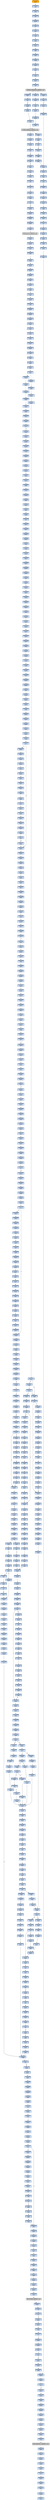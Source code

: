 strict digraph G {
	graph [bgcolor=transparent,
		name=G
	];
	node [color=lightsteelblue,
		fillcolor=lightsteelblue,
		shape=rectangle,
		style=filled
	];
	"0x00420bc7"	[label="0x00420bc7
call"];
	"0x004209b0"	[label="0x004209b0
pushl"];
	"0x00420bc7" -> "0x004209b0"	[color="#000000"];
	"0x00420a3b"	[label="0x00420a3b
jae"];
	"0x00420a44"	[label="0x00420a44
cmpl"];
	"0x00420a3b" -> "0x00420a44"	[color="#000000",
		label=T];
	"0x00420a3d"	[label="0x00420a3d
movl"];
	"0x00420a3b" -> "0x00420a3d"	[color="#000000",
		label=F];
	"0x00420f07"	[label="0x00420f07
movl"];
	"0x00420f0d"	[label="0x00420f0d
movl"];
	"0x00420f07" -> "0x00420f0d"	[color="#000000"];
	"0x00420251"	[label="0x00420251
je"];
	"0x00420264"	[label="0x00420264
movl"];
	"0x00420251" -> "0x00420264"	[color="#000000",
		label=T];
	"0x004209c0"	[label="0x004209c0
movb"];
	"0x004209c2"	[label="0x004209c2
incl"];
	"0x004209c0" -> "0x004209c2"	[color="#000000"];
	"0x00420a58"	[label="0x00420a58
movl"];
	"0x00420a5a"	[label="0x00420a5a
movl"];
	"0x00420a58" -> "0x00420a5a"	[color="#000000"];
	"0x00420163"	[label="0x00420163
addl"];
	"0x00420169"	[label="0x00420169
movl"];
	"0x00420163" -> "0x00420169"	[color="#000000"];
	"0x00420866"	[label="0x00420866
movb"];
	"0x00420869"	[label="0x00420869
movl"];
	"0x00420866" -> "0x00420869"	[color="#000000"];
	"0x004209a3"	[label="0x004209a3
popl"];
	"0x004209a4"	[label="0x004209a4
movb"];
	"0x004209a3" -> "0x004209a4"	[color="#000000"];
	"0x00420b74"	[label="0x00420b74
movl"];
	"0x00420b76"	[label="0x00420b76
call"];
	"0x00420b74" -> "0x00420b76"	[color="#000000"];
	"0x00420a09"	[label="0x00420a09
movl"];
	"0x00420a0f"	[label="0x00420a0f
movl"];
	"0x00420a09" -> "0x00420a0f"	[color="#000000"];
	"0x00420f81"	[label="0x00420f81
popl"];
	"0x00420f82"	[label="0x00420f82
popl"];
	"0x00420f81" -> "0x00420f82"	[color="#000000"];
	"0x00420f74"	[label="0x00420f74
jb"];
	"0x00420f7a"	[label="0x00420f7a
movl"];
	"0x00420f74" -> "0x00420f7a"	[color="#000000",
		label=F];
	"0x00420e4c"	[label="0x00420e4c
movl"];
	"0x00420e50"	[label="0x00420e50
andl"];
	"0x00420e4c" -> "0x00420e50"	[color="#000000"];
	"0x0042026f"	[label="0x0042026f
addl"];
	"0x00420271"	[label="0x00420271
movl"];
	"0x0042026f" -> "0x00420271"	[color="#000000"];
	"0x00420a20"	[label="0x00420a20
jae"];
	"0x00420a22"	[label="0x00420a22
cmpl"];
	"0x00420a20" -> "0x00420a22"	[color="#000000",
		label=F];
	"0x00420a2c"	[label="0x00420a2c
cmpl"];
	"0x00420a20" -> "0x00420a2c"	[color="#000000",
		label=T];
	"0x00420929"	[label="0x00420929
incl"];
	"0x0042092a"	[label="0x0042092a
decl"];
	"0x00420929" -> "0x0042092a"	[color="#000000"];
	"0x0042011d"	[label="0x0042011d
xorl"];
	"0x0042011f"	[label="0x0042011f
orl"];
	"0x0042011d" -> "0x0042011f"	[color="#000000"];
	"0x00420cf8"	[label="0x00420cf8
popl"];
	"0x00420cf9"	[label="0x00420cf9
subl"];
	"0x00420cf8" -> "0x00420cf9"	[color="#000000"];
	"0x0042040f"	[label="0x0042040f
movl"];
	"0x00420415"	[label="0x00420415
popa"];
	"0x0042040f" -> "0x00420415"	[color="#000000"];
	"0x004209e9"	[label="0x004209e9
cmpl"];
	"0x004209ec"	[label="0x004209ec
jae"];
	"0x004209e9" -> "0x004209ec"	[color="#000000"];
	"0x00420872"	[label="0x00420872
incl"];
	"0x00420873"	[label="0x00420873
cmpl"];
	"0x00420872" -> "0x00420873"	[color="#000000"];
	"0x00420a5d"	[label="0x00420a5d
addl"];
	"0x00420a5f"	[label="0x00420a5f
movl"];
	"0x00420a5d" -> "0x00420a5f"	[color="#000000"];
	"0x00420af8"	[label="0x00420af8
popl"];
	"0x00420af9"	[label="0x00420af9
addl"];
	"0x00420af8" -> "0x00420af9"	[color="#000000"];
	"0x004202a2"	[label="0x004202a2
movl"];
	"0x004202a8"	[label="0x004202a8
movl"];
	"0x004202a2" -> "0x004202a8"	[color="#000000"];
	"0x00420cc9"	[label="0x00420cc9
jb"];
	"0x00420ccb"	[label="0x00420ccb
jmp"];
	"0x00420cc9" -> "0x00420ccb"	[color="#000000",
		label=F];
	"0x0042080f"	[label="0x0042080f
movl"];
	"0x00420813"	[label="0x00420813
movl"];
	"0x0042080f" -> "0x00420813"	[color="#000000"];
	"0x004209d0"	[label="0x004209d0
shll"];
	"0x004209d3"	[label="0x004209d3
andl"];
	"0x004209d0" -> "0x004209d3"	[color="#000000"];
	"0x0042039e"	[label="0x0042039e
call"];
	VIRTUALPROTECT_KERNEL32_DLL	[color=lightgrey,
		fillcolor=lightgrey,
		label="VIRTUALPROTECT_KERNEL32_DLL
VIRTUALPROTECT-KERNEL32-DLL"];
	"0x0042039e" -> VIRTUALPROTECT_KERNEL32_DLL	[color="#000000"];
	"0x00420a93"	[label="0x00420a93
movl"];
	"0x00420a95"	[label="0x00420a95
pushl"];
	"0x00420a93" -> "0x00420a95"	[color="#000000"];
	"0x00420817"	[label="0x00420817
movl"];
	"0x0042081d"	[label="0x0042081d
movl"];
	"0x00420817" -> "0x0042081d"	[color="#000000"];
	"0x00420f49"	[label="0x00420f49
subl"];
	"0x00420f4b"	[label="0x00420f4b
incl"];
	"0x00420f49" -> "0x00420f4b"	[color="#000000"];
	"0x004208c4"	[label="0x004208c4
movl"];
	"0x004208c7"	[label="0x004208c7
addl"];
	"0x004208c4" -> "0x004208c7"	[color="#000000"];
	"0x00420ceb"	[label="0x00420ceb
addl"];
	"0x00420cf1"	[label="0x00420cf1
ret"];
	"0x00420ceb" -> "0x00420cf1"	[color="#000000"];
	"0x0042086d"	[label="0x0042086d
leal"];
	"0x00420871"	[label="0x00420871
incl"];
	"0x0042086d" -> "0x00420871"	[color="#000000"];
	"0x004208c1"	[label="0x004208c1
movl"];
	"0x004208c1" -> "0x004208c4"	[color="#000000"];
	"0x00420a6e"	[label="0x00420a6e
popl"];
	"0x00420a6f"	[label="0x00420a6f
shrl"];
	"0x00420a6e" -> "0x00420a6f"	[color="#000000"];
	"0x0042083f"	[label="0x0042083f
pushl"];
	"0x00420840"	[label="0x00420840
movl"];
	"0x0042083f" -> "0x00420840"	[color="#000000"];
	"0x00420f51"	[label="0x00420f51
movl"];
	"0x00420f53"	[label="0x00420f53
cmpl"];
	"0x00420f51" -> "0x00420f53"	[color="#000000"];
	"0x00420abd"	[label="0x00420abd
pushl"];
	"0x00420ac2"	[label="0x00420ac2
call"];
	"0x00420abd" -> "0x00420ac2"	[color="#000000"];
	"0x0042037b"	[label="0x0042037b
addl"];
	"0x0042037e"	[label="0x0042037e
movl"];
	"0x0042037b" -> "0x0042037e"	[color="#000000"];
	"0x00420ba8"	[label="0x00420ba8
leal"];
	"0x00420bac"	[label="0x00420bac
pushl"];
	"0x00420ba8" -> "0x00420bac"	[color="#000000"];
	"0x00420a7f"	[label="0x00420a7f
movl"];
	"0x00420a82"	[label="0x00420a82
popl"];
	"0x00420a7f" -> "0x00420a82"	[color="#000000"];
	"0x004202f0"	[label="0x004202f0
popl"];
	"0x004202f1"	[label="0x004202f1
jne"];
	"0x004202f0" -> "0x004202f1"	[color="#000000"];
	"0x00420243"	[label="0x00420243
movl"];
	"0x00420249"	[label="0x00420249
movl"];
	"0x00420243" -> "0x00420249"	[color="#000000"];
	"0x0042004e"	[label="0x0042004e
pushl"];
	"0x0042004f"	[label="0x0042004f
call"];
	"0x0042004e" -> "0x0042004f"	[color="#000000"];
	"0x00420b3d"	[label="0x00420b3d
movl"];
	"0x00420b43"	[label="0x00420b43
movl"];
	"0x00420b3d" -> "0x00420b43"	[color="#000000"];
	"0x00420e97"	[label="0x00420e97
leal"];
	"0x00420e9a"	[label="0x00420e9a
jmp"];
	"0x00420e97" -> "0x00420e9a"	[color="#000000"];
	"0x004209db"	[label="0x004209db
movl"];
	"0x004209de"	[label="0x004209de
addl"];
	"0x004209db" -> "0x004209de"	[color="#000000"];
	"0x00420112"	[label="0x00420112
movl"];
	"0x00420114"	[label="0x00420114
subl"];
	"0x00420112" -> "0x00420114"	[color="#000000"];
	"0x0042036e"	[label="0x0042036e
jmp"];
	"0x0042036e" -> "0x004202a2"	[color="#000000"];
	"0x00420949"	[label="0x00420949
je"];
	"0x0042095a"	[label="0x0042095a
movl"];
	"0x00420949" -> "0x0042095a"	[color="#000000",
		label=T];
	"0x004207ae"	[label="0x004207ae
cmpl"];
	"0x004207b1"	[label="0x004207b1
jb"];
	"0x004207ae" -> "0x004207b1"	[color="#000000"];
	"0x00420b98"	[label="0x00420b98
movb"];
	"0x00420b9c"	[label="0x00420b9c
incl"];
	"0x00420b98" -> "0x00420b9c"	[color="#000000"];
	"0x00420823"	[label="0x00420823
leal"];
	"0x00420826"	[label="0x00420826
movl"];
	"0x00420823" -> "0x00420826"	[color="#000000"];
	"0x0042087e"	[label="0x0042087e
movl"];
	"0x00420882"	[label="0x00420882
movl"];
	"0x0042087e" -> "0x00420882"	[color="#000000"];
	"0x00420b49"	[label="0x00420b49
movl"];
	"0x00420b4f"	[label="0x00420b4f
movl"];
	"0x00420b49" -> "0x00420b4f"	[color="#000000"];
	"0x00420eab"	[label="0x00420eab
movb"];
	"0x00420ead"	[label="0x00420ead
incl"];
	"0x00420eab" -> "0x00420ead"	[color="#000000"];
	"0x0042099c"	[label="0x0042099c
incl"];
	"0x0042099d"	[label="0x0042099d
cmpl"];
	"0x0042099c" -> "0x0042099d"	[color="#000000"];
	"0x00420af7"	[label="0x00420af7
popl"];
	"0x00420af7" -> "0x00420af8"	[color="#000000"];
	"0x00420862"	[label="0x00420862
jbe"];
	"0x00420864"	[label="0x00420864
xorl"];
	"0x00420862" -> "0x00420864"	[color="#000000",
		label=F];
	"0x004208b3"	[label="0x004208b3
movl"];
	"0x004208b7"	[label="0x004208b7
ja"];
	"0x004208b3" -> "0x004208b7"	[color="#000000"];
	"0x004207ad"	[label="0x004207ad
pushl"];
	"0x004207ad" -> "0x004207ae"	[color="#000000"];
	"0x004200fb"	[label="0x004200fb
pushl"];
	"0x004200fc"	[label="0x004200fc
call"];
	"0x004200fb" -> "0x004200fc"	[color="#000000"];
	"0x00420ce6"	[label="0x00420ce6
popl"];
	"0x00420ce7"	[label="0x00420ce7
popl"];
	"0x00420ce6" -> "0x00420ce7"	[color="#000000"];
	"0x00420a2a"	[label="0x00420a2a
jmp"];
	"0x00420a2a" -> "0x00420a58"	[color="#000000"];
	"0x00420b32"	[label="0x00420b32
movl"];
	"0x00420b37"	[label="0x00420b37
movl"];
	"0x00420b32" -> "0x00420b37"	[color="#000000"];
	"0x00420bb4"	[label="0x00420bb4
testb"];
	"0x00420bb6"	[label="0x00420bb6
jne"];
	"0x00420bb4" -> "0x00420bb6"	[color="#000000"];
	"0x00420988"	[label="0x00420988
movb"];
	"0x0042098b"	[label="0x0042098b
movl"];
	"0x00420988" -> "0x0042098b"	[color="#000000"];
	"0x00420f7e"	[label="0x00420f7e
movl"];
	"0x00420f80"	[label="0x00420f80
popl"];
	"0x00420f7e" -> "0x00420f80"	[color="#000000"];
	"0x00420e58"	[label="0x00420e58
orl"];
	"0x00420e5a"	[label="0x00420e5a
movl"];
	"0x00420e58" -> "0x00420e5a"	[color="#000000"];
	"0x00420ea2"	[label="0x00420ea2
movl"];
	"0x00420ea5"	[label="0x00420ea5
movl"];
	"0x00420ea2" -> "0x00420ea5"	[color="#000000"];
	"0x004209fd"	[label="0x004209fd
movl"];
	"0x00420a00"	[label="0x00420a00
andl"];
	"0x004209fd" -> "0x00420a00"	[color="#000000"];
	"0x004200a1"	[label="0x004200a1
leal"];
	"0x004200a7"	[label="0x004200a7
cmpl"];
	"0x004200a1" -> "0x004200a7"	[color="#000000"];
	"0x00420cff"	[label="0x00420cff
ret"];
	"0x00420cf9" -> "0x00420cff"	[color="#000000"];
	"0x00420095"	[label="0x00420095
je"];
	"0x00420095" -> "0x004200a1"	[color="#000000",
		label=T];
	"0x00420b6d"	[label="0x00420b6d
pushl"];
	"0x00420b6e"	[label="0x00420b6e
leal"];
	"0x00420b6d" -> "0x00420b6e"	[color="#000000"];
	"0x004209b6"	[label="0x004209b6
movl"];
	"0x004209b8"	[label="0x004209b8
cmpl"];
	"0x004209b6" -> "0x004209b8"	[color="#000000"];
	"0x0042002f"	[label="0x0042002f
jne"];
	"0x00420035"	[label="0x00420035
leal"];
	"0x0042002f" -> "0x00420035"	[color="#000000",
		label=F];
	"0x00420269"	[label="0x00420269
movl"];
	"0x00420264" -> "0x00420269"	[color="#000000"];
	"0x00420aa2"	[label="0x00420aa2
popl"];
	"0x00420aa3"	[label="0x00420aa3
movl"];
	"0x00420aa2" -> "0x00420aa3"	[color="#000000"];
	"0x00420f55"	[label="0x00420f55
jb"];
	"0x00420f53" -> "0x00420f55"	[color="#000000"];
	"0x00420834"	[label="0x00420834
subl"];
	"0x0042083a"	[label="0x0042083a
pushl"];
	"0x00420834" -> "0x0042083a"	[color="#000000"];
	"0x00420e31"	[label="0x00420e31
cmpl"];
	"0x00420e34"	[label="0x00420e34
jb"];
	"0x00420e31" -> "0x00420e34"	[color="#000000"];
	"0x00420b02"	[label="0x00420b02
movl"];
	"0x00420b06"	[label="0x00420b06
movl"];
	"0x00420b02" -> "0x00420b06"	[color="#000000"];
	"0x00420a87"	[label="0x00420a87
movl"];
	"0x00420a89"	[label="0x00420a89
xorl"];
	"0x00420a87" -> "0x00420a89"	[color="#000000"];
	"0x00420983"	[label="0x00420983
movl"];
	"0x00420986"	[label="0x00420986
xorl"];
	"0x00420983" -> "0x00420986"	[color="#000000"];
	"0x00420e39"	[label="0x00420e39
movl"];
	"0x00420e3c"	[label="0x00420e3c
shll"];
	"0x00420e39" -> "0x00420e3c"	[color="#000000"];
	"0x0042003b"	[label="0x0042003b
pushl"];
	"0x00420035" -> "0x0042003b"	[color="#000000"];
	"0x00420972"	[label="0x00420972
je"];
	"0x00420974"	[label="0x00420974
movl"];
	"0x00420972" -> "0x00420974"	[color="#000000",
		label=F];
	"0x00420996"	[label="0x00420996
movl"];
	"0x00420972" -> "0x00420996"	[color="#000000",
		label=T];
	"0x004207ee"	[label="0x004207ee
movl"];
	"0x004207f2"	[label="0x004207f2
subl"];
	"0x004207ee" -> "0x004207f2"	[color="#000000"];
	"0x00420eec"	[label="0x00420eec
subl"];
	"0x00420eee"	[label="0x00420eee
andl"];
	"0x00420eec" -> "0x00420eee"	[color="#000000"];
	"0x004207b9"	[label="0x004207b9
movl"];
	"0x004207bb"	[label="0x004207bb
movb"];
	"0x004207b9" -> "0x004207bb"	[color="#000000"];
	"0x004200be"	[label="0x004200be
call"];
	VIRTUALALLOC_KERNEL32_DLL	[color=lightgrey,
		fillcolor=lightgrey,
		label="VIRTUALALLOC_KERNEL32_DLL
VIRTUALALLOC-KERNEL32-DLL"];
	"0x004200be" -> VIRTUALALLOC_KERNEL32_DLL	[color="#000000"];
	"0x00420e8a"	[label="0x00420e8a
leal"];
	"0x00420e90"	[label="0x00420e90
call"];
	"0x00420e8a" -> "0x00420e90"	[color="#000000"];
	"0x004200eb"	[label="0x004200eb
addl"];
	"0x004200f1"	[label="0x004200f1
pushl"];
	"0x004200eb" -> "0x004200f1"	[color="#000000"];
	"0x0040ea73"	[label="0x0040ea73
pushl"];
	"0x0040ea74"	[label="0x0040ea74
call"];
	"0x0040ea73" -> "0x0040ea74"	[color="#000000"];
	"0x0042099f"	[label="0x0042099f
jb"];
	"0x004209a1"	[label="0x004209a1
popl"];
	"0x0042099f" -> "0x004209a1"	[color="#000000",
		label=F];
	"0x00420922"	[label="0x00420922
movl"];
	"0x00420926"	[label="0x00420926
addl"];
	"0x00420922" -> "0x00420926"	[color="#000000"];
	"0x00420851"	[label="0x00420851
xorl"];
	"0x00420853"	[label="0x00420853
repz"];
	"0x00420851" -> "0x00420853"	[color="#000000"];
	"0x00420b55"	[label="0x00420b55
repz"];
	"0x00420b57"	[label="0x00420b57
movl"];
	"0x00420b55" -> "0x00420b57"	[color="#000000"];
	"0x004207d9"	[label="0x004207d9
addl"];
	"0x004207db"	[label="0x004207db
movl"];
	"0x004207d9" -> "0x004207db"	[color="#000000"];
	"0x00420ce8"	[label="0x00420ce8
movb"];
	"0x00420ce7" -> "0x00420ce8"	[color="#000000"];
	"0x0042072f"	[label="0x0042072f
ret"];
	"0x00420101"	[label="0x00420101
movb"];
	"0x0042072f" -> "0x00420101"	[color="#000000"];
	"0x00420ef3"	[label="0x00420ef3
shrl"];
	"0x00420ef5"	[label="0x00420ef5
addl"];
	"0x00420ef3" -> "0x00420ef5"	[color="#000000"];
	"0x0042083d"	[label="0x0042083d
movl"];
	"0x0042083d" -> "0x0042083f"	[color="#000000"];
	"0x00420f61"	[label="0x00420f61
movl"];
	"0x00420f63"	[label="0x00420f63
jmp"];
	"0x00420f61" -> "0x00420f63"	[color="#000000"];
	"0x00420d36"	[label="0x00420d36
movb"];
	"0x00420d38"	[label="0x00420d38
movl"];
	"0x00420d36" -> "0x00420d38"	[color="#000000"];
	"0x00420b71"	[label="0x00420b71
pushl"];
	"0x00420b72"	[label="0x00420b72
pushl"];
	"0x00420b71" -> "0x00420b72"	[color="#000000"];
	"0x00420154"	[label="0x00420154
popl"];
	"0x00420155"	[label="0x00420155
jmp"];
	"0x00420154" -> "0x00420155"	[color="#000000"];
	"0x00420108"	[label="0x00420108
incb"];
	"0x0042010e"	[label="0x0042010e
pushl"];
	"0x00420108" -> "0x0042010e"	[color="#000000"];
	"0x0042039d"	[label="0x0042039d
pushl"];
	"0x0042039d" -> "0x0042039e"	[color="#000000"];
	"0x0042003c"	[label="0x0042003c
call"];
	"0x0042003b" -> "0x0042003c"	[color="#000000"];
	"0x00420ebc"	[label="0x00420ebc
andl"];
	"0x00420ec1"	[label="0x00420ec1
addl"];
	"0x00420ebc" -> "0x00420ec1"	[color="#000000"];
	"0x00420056"	[label="0x00420056
movb"];
	"0x00420058"	[label="0x00420058
scasb"];
	"0x00420056" -> "0x00420058"	[color="#000000"];
	"0x00420174"	[label="0x00420174
movl"];
	"0x00420176"	[label="0x00420176
andl"];
	"0x00420174" -> "0x00420176"	[color="#000000"];
	"0x00420a31"	[label="0x00420a31
movl"];
	"0x00420a36"	[label="0x00420a36
jmp"];
	"0x00420a31" -> "0x00420a36"	[color="#000000"];
	"0x00420ec6"	[label="0x00420ec6
movl"];
	"0x00420ec8"	[label="0x00420ec8
cmpl"];
	"0x00420ec6" -> "0x00420ec8"	[color="#000000"];
	"0x00420ef7"	[label="0x00420ef7
cmpl"];
	"0x00420e9a" -> "0x00420ef7"	[color="#000000"];
	"0x0042005d"	[label="0x0042005d
jne"];
	"0x0042005f"	[label="0x0042005f
leal"];
	"0x0042005d" -> "0x0042005f"	[color="#000000",
		label=F];
	"0x00420993"	[label="0x00420993
incl"];
	"0x00420994"	[label="0x00420994
movl"];
	"0x00420993" -> "0x00420994"	[color="#000000"];
	"0x004207e0"	[label="0x004207e0
movl"];
	"0x004207e3"	[label="0x004207e3
cmpl"];
	"0x004207e0" -> "0x004207e3"	[color="#000000"];
	"0x00420002"	[label="0x00420002
call"];
	"0x0042000a"	[label="0x0042000a
popl"];
	"0x00420002" -> "0x0042000a"	[color="#000000"];
	"0x0042015f"	[label="0x0042015f
movl"];
	"0x00420161"	[label="0x00420161
movl"];
	"0x0042015f" -> "0x00420161"	[color="#000000"];
	"0x004208cf"	[label="0x004208cf
movl"];
	"0x004208d3"	[label="0x004208d3
jl"];
	"0x004208cf" -> "0x004208d3"	[color="#000000"];
	"0x00420729"	[label="0x00420729
addl"];
	"0x00420729" -> "0x0042072f"	[color="#000000"];
	"0x004209bc"	[label="0x004209bc
jb"];
	"0x004209be"	[label="0x004209be
movl"];
	"0x004209bc" -> "0x004209be"	[color="#000000",
		label=F];
	"0x004209ee"	[label="0x004209ee
movl"];
	"0x004209bc" -> "0x004209ee"	[color="#000000",
		label=T];
	"0x00420e20"	[label="0x00420e20
testb"];
	"0x00420e22"	[label="0x00420e22
movl"];
	"0x00420e20" -> "0x00420e22"	[color="#000000"];
	"0x00420365"	[label="0x00420365
movl"];
	"0x004202f1" -> "0x00420365"	[color="#000000",
		label=T];
	"0x0042088c"	[label="0x0042088c
xorl"];
	"0x0042088e"	[label="0x0042088e
movl"];
	"0x0042088c" -> "0x0042088e"	[color="#000000"];
	"0x004207a4"	[label="0x004207a4
pushl"];
	"0x00420b76" -> "0x004207a4"	[color="#000000"];
	"0x00420a05"	[label="0x00420a05
cmpl"];
	"0x00420a00" -> "0x00420a05"	[color="#000000"];
	"0x004208f2"	[label="0x004208f2
addl"];
	"0x004208f4"	[label="0x004208f4
movb"];
	"0x004208f2" -> "0x004208f4"	[color="#000000"];
	"0x004209be" -> "0x004209c0"	[color="#000000"];
	"0x00420e2e"	[label="0x00420e2e
leal"];
	"0x00420e2e" -> "0x00420e31"	[color="#000000"];
	"0x004200b0"	[label="0x004200b0
pushl"];
	"0x004200b2"	[label="0x004200b2
pushl"];
	"0x004200b0" -> "0x004200b2"	[color="#000000"];
	"0x004200aa"	[label="0x004200aa
je"];
	"0x004200aa" -> "0x004200b0"	[color="#000000",
		label=F];
	"0x00420e26"	[label="0x00420e26
cmpl"];
	"0x00420e29"	[label="0x00420e29
jb"];
	"0x00420e26" -> "0x00420e29"	[color="#000000"];
	"0x00420e80"	[label="0x00420e80
subl"];
	"0x00420e82"	[label="0x00420e82
andl"];
	"0x00420e80" -> "0x00420e82"	[color="#000000"];
	"0x004202c8"	[label="0x004202c8
je"];
	"0x00420373"	[label="0x00420373
movl"];
	"0x004202c8" -> "0x00420373"	[color="#000000",
		label=T];
	"0x00420093"	[label="0x00420093
orl"];
	"0x00420093" -> "0x00420095"	[color="#000000"];
	"0x00420397"	[label="0x00420397
pushl"];
	"0x00420398"	[label="0x00420398
pushl"];
	"0x00420397" -> "0x00420398"	[color="#000000"];
	"0x004206d6"	[label="0x004206d6
pushl"];
	"0x004206d7"	[label="0x004206d7
call"];
	"0x004206d6" -> "0x004206d7"	[color="#000000"];
	"0x00420bc3"	[label="0x00420bc3
xorl"];
	"0x00420bc5"	[label="0x00420bc5
movl"];
	"0x00420bc3" -> "0x00420bc5"	[color="#000000"];
	"0x00420396"	[label="0x00420396
pushl"];
	"0x00420396" -> "0x00420397"	[color="#000000"];
	"0x004208cc"	[label="0x004208cc
movl"];
	"0x004208cc" -> "0x004208cf"	[color="#000000"];
	"0x00420a07"	[label="0x00420a07
jae"];
	"0x00420a07" -> "0x00420a09"	[color="#000000",
		label=F];
	"0x00420a1d"	[label="0x00420a1d
cmpl"];
	"0x00420a07" -> "0x00420a1d"	[color="#000000",
		label=T];
	"0x004202b3"	[label="0x004202b3
addl"];
	"0x004202b9"	[label="0x004202b9
movl"];
	"0x004202b3" -> "0x004202b9"	[color="#000000"];
	"0x0042000e"	[label="0x0042000e
call"];
	"0x00420014"	[label="0x00420014
popl"];
	"0x0042000e" -> "0x00420014"	[color="#000000"];
	"0x00420892"	[label="0x00420892
movl"];
	"0x0042089a"	[label="0x0042089a
movl"];
	"0x00420892" -> "0x0042089a"	[color="#000000"];
	"0x00420400"	[label="0x00420400
movl"];
	"0x00420405"	[label="0x00420405
pushl"];
	"0x00420400" -> "0x00420405"	[color="#000000"];
	"0x00420ede"	[label="0x00420ede
subl"];
	"0x00420ee0"	[label="0x00420ee0
addl"];
	"0x00420ede" -> "0x00420ee0"	[color="#000000"];
	"0x004201b0"	[label="0x004201b0
je"];
	"0x004201ba"	[label="0x004201ba
movl"];
	"0x004201b0" -> "0x004201ba"	[color="#000000",
		label=T];
	"0x00420970"	[label="0x00420970
testb"];
	"0x00420970" -> "0x00420972"	[color="#000000"];
	"0x00420015"	[label="0x00420015
movl"];
	"0x0042001a"	[label="0x0042001a
addl"];
	"0x00420015" -> "0x0042001a"	[color="#000000"];
	"0x00420ca5"	[label="0x00420ca5
jne"];
	"0x00420cb2"	[label="0x00420cb2
movb"];
	"0x00420ca5" -> "0x00420cb2"	[color="#000000",
		label=T];
	"0x00420384"	[label="0x00420384
jmp"];
	"0x0042037e" -> "0x00420384"	[color="#000000"];
	"0x00420f57"	[label="0x00420f57
movl"];
	"0x00420f55" -> "0x00420f57"	[color="#000000",
		label=F];
	"0x004202aa"	[label="0x004202aa
testl"];
	"0x004202a8" -> "0x004202aa"	[color="#000000"];
	"0x00420ab5"	[label="0x00420ab5
movl"];
	"0x00420ab9"	[label="0x00420ab9
leal"];
	"0x00420ab5" -> "0x00420ab9"	[color="#000000"];
	"0x00420cea"	[label="0x00420cea
popl"];
	"0x00420cea" -> "0x00420ceb"	[color="#000000"];
	"0x004200fa"	[label="0x004200fa
pushl"];
	"0x004200fa" -> "0x004200fb"	[color="#000000"];
	"0x00420ecb"	[label="0x00420ecb
movl"];
	"0x00420ec8" -> "0x00420ecb"	[color="#000000"];
	"0x00420172"	[label="0x00420172
repz"];
	"0x00420172" -> "0x00420174"	[color="#000000"];
	"0x00420abc"	[label="0x00420abc
pushl"];
	"0x00420abc" -> "0x00420abd"	[color="#000000"];
	"0x00420e41"	[label="0x00420e41
incl"];
	"0x00420e42"	[label="0x00420e42
movb"];
	"0x00420e41" -> "0x00420e42"	[color="#000000"];
	"0x00420e74"	[label="0x00420e74
addl"];
	"0x00420e76"	[label="0x00420e76
shrl"];
	"0x00420e74" -> "0x00420e76"	[color="#000000"];
	"0x00420888"	[label="0x00420888
movl"];
	"0x00420888" -> "0x0042088c"	[color="#000000"];
	"0x00420aab"	[label="0x00420aab
shll"];
	"0x00420aad"	[label="0x00420aad
addl"];
	"0x00420aab" -> "0x00420aad"	[color="#000000"];
	"0x004207b3"	[label="0x004207b3
pushl"];
	"0x004207b4"	[label="0x004207b4
movl"];
	"0x004207b3" -> "0x004207b4"	[color="#000000"];
	"0x004209a2"	[label="0x004209a2
popl"];
	"0x004209a1" -> "0x004209a2"	[color="#000000"];
	"0x00420b59"	[label="0x00420b59
stosb"];
	"0x00420b57" -> "0x00420b59"	[color="#000000"];
	"0x0042080b"	[label="0x0042080b
popl"];
	"0x0042080c"	[label="0x0042080c
ret"];
	"0x0042080b" -> "0x0042080c"	[color="#000000"];
	"0x00420b0c"	[label="0x00420b0c
pushl"];
	"0x00420b0d"	[label="0x00420b0d
movl"];
	"0x00420b0c" -> "0x00420b0d"	[color="#000000"];
	"0x00420cc3"	[label="0x00420cc3
jne"];
	"0x00420cc5"	[label="0x00420cc5
incl"];
	"0x00420cc3" -> "0x00420cc5"	[color="#000000",
		label=F];
	"0x00420ccd"	[label="0x00420ccd
movb"];
	"0x00420cc3" -> "0x00420ccd"	[color="#000000",
		label=T];
	"0x00420b37" -> "0x00420b3d"	[color="#000000"];
	"0x0042016f"	[label="0x0042016f
sarl"];
	"0x00420169" -> "0x0042016f"	[color="#000000"];
	"0x0042085e"	[label="0x0042085e
movl"];
	"0x0042085e" -> "0x00420862"	[color="#000000"];
	"0x00420ee2"	[label="0x00420ee2
shrl"];
	"0x00420ee4"	[label="0x00420ee4
movl"];
	"0x00420ee2" -> "0x00420ee4"	[color="#000000"];
	"0x0042090d"	[label="0x0042090d
repz"];
	"0x0042090f"	[label="0x0042090f
movl"];
	"0x0042090d" -> "0x0042090f"	[color="#000000"];
	"0x00420367"	[label="0x00420367
addl"];
	"0x00420367" -> "0x0042036e"	[color="#000000"];
	"0x00420e55"	[label="0x00420e55
addl"];
	"0x00420e55" -> "0x00420e58"	[color="#000000"];
	"0x00420b4f" -> "0x00420b55"	[color="#000000"];
	"0x0042010f"	[label="0x0042010f
pushl"];
	"0x00420110"	[label="0x00420110
pushl"];
	"0x0042010f" -> "0x00420110"	[color="#000000"];
	"0x00420cb9"	[label="0x00420cb9
xorl"];
	"0x00420cbb"	[label="0x00420cbb
cmpb"];
	"0x00420cb9" -> "0x00420cbb"	[color="#000000"];
	"0x004209c3"	[label="0x004209c3
movb"];
	"0x004209c2" -> "0x004209c3"	[color="#000000"];
	"0x004209c7"	[label="0x004209c7
movl"];
	"0x004209c3" -> "0x004209c7"	[color="#000000"];
	"0x00420e6d"	[label="0x00420e6d
movl"];
	"0x00420e72"	[label="0x00420e72
subl"];
	"0x00420e6d" -> "0x00420e72"	[color="#000000"];
	"0x004202b1"	[label="0x004202b1
addl"];
	"0x004202b1" -> "0x004202b3"	[color="#000000"];
	"0x00420a47"	[label="0x00420a47
jae"];
	"0x00420a49"	[label="0x00420a49
movl"];
	"0x00420a47" -> "0x00420a49"	[color="#000000",
		label=F];
	"0x00420153"	[label="0x00420153
popl"];
	"0x00420153" -> "0x00420154"	[color="#000000"];
	"0x00420062"	[label="0x00420062
jmp"];
	"0x0042005f" -> "0x00420062"	[color="#000000"];
	"0x0042082c"	[label="0x0042082c
addl"];
	"0x00420831"	[label="0x00420831
ret"];
	"0x0042082c" -> "0x00420831"	[color="#000000"];
	"0x0042017b"	[label="0x0042017b
popl"];
	"0x0042017c"	[label="0x0042017c
pushl"];
	"0x0042017b" -> "0x0042017c"	[color="#000000"];
	"0x004206c8"	[label="0x004206c8
movl"];
	"0x004206cc"	[label="0x004206cc
subl"];
	"0x004206c8" -> "0x004206cc"	[color="#000000"];
	"0x00420a75"	[label="0x00420a75
addl"];
	"0x00420a77"	[label="0x00420a77
movl"];
	"0x00420a75" -> "0x00420a77"	[color="#000000"];
	"0x0042000d"	[label="0x0042000d
ret"];
	"0x00420008"	[label="0x00420008
jmp"];
	"0x0042000d" -> "0x00420008"	[color="#000000"];
	"0x00420a8b"	[label="0x00420a8b
xorl"];
	"0x00420a8d"	[label="0x00420a8d
leal"];
	"0x00420a8b" -> "0x00420a8d"	[color="#000000"];
	"0x00420a89" -> "0x00420a8b"	[color="#000000"];
	"0x004207bd"	[label="0x004207bd
incl"];
	"0x004207be"	[label="0x004207be
movb"];
	"0x004207bd" -> "0x004207be"	[color="#000000"];
	"0x00420a44" -> "0x00420a47"	[color="#000000"];
	"0x00420008" -> "0x0042000e"	[color="#000000"];
	"0x00420eae"	[label="0x00420eae
movb"];
	"0x00420ead" -> "0x00420eae"	[color="#000000"];
	"0x00420e49"	[label="0x00420e49
movl"];
	"0x00420e49" -> "0x00420e4c"	[color="#000000"];
	"0x0042088e" -> "0x00420892"	[color="#000000"];
	"0x004200e2"	[label="0x004200e2
movl"];
	"0x004200e8"	[label="0x004200e8
pushl"];
	"0x004200e2" -> "0x004200e8"	[color="#000000"];
	"0x00420e46"	[label="0x00420e46
movl"];
	"0x00420e42" -> "0x00420e46"	[color="#000000"];
	"0x0040ea6c"	[label="0x0040ea6c
je"];
	"0x0040ea6e"	[label="0x0040ea6e
pushl"];
	"0x0040ea6c" -> "0x0040ea6e"	[color="#000000",
		label=F];
	"0x00420a1d" -> "0x00420a20"	[color="#000000"];
	"0x00420cd4"	[label="0x00420cd4
movl"];
	"0x00420cda"	[label="0x00420cda
leal"];
	"0x00420cd4" -> "0x00420cda"	[color="#000000"];
	"0x0042093d"	[label="0x0042093d
jge"];
	"0x00420943"	[label="0x00420943
cmpl"];
	"0x0042093d" -> "0x00420943"	[color="#000000",
		label=F];
	"0x0042090a"	[label="0x0042090a
shrl"];
	"0x0042090a" -> "0x0042090d"	[color="#000000"];
	"0x004209e1"	[label="0x004209e1
movl"];
	"0x004209e4"	[label="0x004209e4
movl"];
	"0x004209e1" -> "0x004209e4"	[color="#000000"];
	"0x00420121"	[label="0x00420121
je"];
	"0x0042011f" -> "0x00420121"	[color="#000000"];
	"0x004209ec" -> "0x004209ee"	[color="#000000",
		label=F];
	"0x0042091e"	[label="0x0042091e
movl"];
	"0x0042091e" -> "0x00420922"	[color="#000000"];
	"0x0042016f" -> "0x00420172"	[color="#000000"];
	"0x00420aaf"	[label="0x00420aaf
incl"];
	"0x00420ab0"	[label="0x00420ab0
cmpl"];
	"0x00420aaf" -> "0x00420ab0"	[color="#000000"];
	"0x0042001c"	[label="0x0042001c
subl"];
	"0x00420022"	[label="0x00420022
cmpl"];
	"0x0042001c" -> "0x00420022"	[color="#000000"];
	"0x004207c7"	[label="0x004207c7
movl"];
	"0x004207cb"	[label="0x004207cb
shll"];
	"0x004207c7" -> "0x004207cb"	[color="#000000"];
	"0x00420ccb" -> "0x00420cd4"	[color="#000000"];
	"0x004209de" -> "0x004209e1"	[color="#000000"];
	"0x00420055"	[label="0x00420055
stosl"];
	"0x00420055" -> "0x00420056"	[color="#000000"];
	"0x00420aa8"	[label="0x00420aa8
addl"];
	"0x00420aa3" -> "0x00420aa8"	[color="#000000"];
	"0x00420911"	[label="0x00420911
movl"];
	"0x0042090f" -> "0x00420911"	[color="#000000"];
	"0x0042099d" -> "0x0042099f"	[color="#000000"];
	"0x00420179"	[label="0x00420179
repz"];
	"0x00420179" -> "0x0042017b"	[color="#000000"];
	"0x00420b6c"	[label="0x00420b6c
pushl"];
	"0x00420b6c" -> "0x00420b6d"	[color="#000000"];
	"0x004207fd"	[label="0x004207fd
andl"];
	"0x00420802"	[label="0x00420802
shrl"];
	"0x004207fd" -> "0x00420802"	[color="#000000"];
	"0x004206ec"	[label="0x004206ec
leal"];
	"0x004206f0"	[label="0x004206f0
call"];
	"0x004206ec" -> "0x004206f0"	[color="#000000"];
	"0x00420ece"	[label="0x00420ece
movl"];
	"0x00420ed1"	[label="0x00420ed1
jae"];
	"0x00420ece" -> "0x00420ed1"	[color="#000000"];
	"0x004209ad"	[label="0x004209ad
ret"];
	"0x004209ad" -> "0x00420bb4"	[color="#000000"];
	"0x00420ca3"	[label="0x00420ca3
testb"];
	"0x004209ad" -> "0x00420ca3"	[color="#000000"];
	"0x00420b69"	[label="0x00420b69
pushl"];
	"0x00420b6a"	[label="0x00420b6a
movl"];
	"0x00420b69" -> "0x00420b6a"	[color="#000000"];
	"0x00420f39"	[label="0x00420f39
movl"];
	"0x00420f3d"	[label="0x00420f3d
incl"];
	"0x00420f39" -> "0x00420f3d"	[color="#000000"];
	"0x004200f7"	[label="0x004200f7
pushl"];
	"0x004200f1" -> "0x004200f7"	[color="#000000"];
	"0x00420f4e"	[label="0x00420f4e
movb"];
	"0x00420f4e" -> "0x00420f51"	[color="#000000"];
	"0x00420a71"	[label="0x00420a71
movl"];
	"0x00420a71" -> "0x00420a75"	[color="#000000"];
	"0x00420e18"	[label="0x00420e18
movb"];
	"0x00420cff" -> "0x00420e18"	[color="#000000"];
	"0x00420a9b"	[label="0x00420a9b
movb"];
	"0x00420cff" -> "0x00420a9b"	[color="#000000"];
	"0x00420875"	[label="0x00420875
movl"];
	"0x00420873" -> "0x00420875"	[color="#000000"];
	"0x00420e65"	[label="0x00420e65
jae"];
	"0x00420e67"	[label="0x00420e67
movl"];
	"0x00420e65" -> "0x00420e67"	[color="#000000",
		label=F];
	"0x004200e9"	[label="0x004200e9
movl"];
	"0x004200e9" -> "0x004200eb"	[color="#000000"];
	"0x00420994" -> "0x00420996"	[color="#000000"];
	"0x004202c0"	[label="0x004202c0
addl"];
	"0x004202c6"	[label="0x004202c6
testl"];
	"0x004202c0" -> "0x004202c6"	[color="#000000"];
	"0x00420f70"	[label="0x00420f70
cmpl"];
	"0x00420f70" -> "0x00420f74"	[color="#000000"];
	"0x00420f86"	[label="0x00420f86
addl"];
	"0x00420f89"	[label="0x00420f89
ret"];
	"0x00420f86" -> "0x00420f89"	[color="#000000"];
	"0x0042083c"	[label="0x0042083c
pushl"];
	"0x0042083c" -> "0x0042083d"	[color="#000000"];
	"0x004209d9"	[label="0x004209d9
orl"];
	"0x004209d9" -> "0x004209db"	[color="#000000"];
	"0x00420931"	[label="0x00420931
movl"];
	"0x00420935"	[label="0x00420935
movl"];
	"0x00420931" -> "0x00420935"	[color="#000000"];
	"0x00420885"	[label="0x00420885
movl"];
	"0x00420885" -> "0x00420888"	[color="#000000"];
	"0x00420efc"	[label="0x00420efc
movl"];
	"0x00420f03"	[label="0x00420f03
testl"];
	"0x00420efc" -> "0x00420f03"	[color="#000000"];
	"0x004201c0"	[label="0x004201c0
movl"];
	"0x004201c6"	[label="0x004201c6
subl"];
	"0x004201c0" -> "0x004201c6"	[color="#000000"];
	"0x004208f6"	[label="0x004208f6
movl"];
	"0x004208f4" -> "0x004208f6"	[color="#000000"];
	"0x00420183"	[label="0x00420183
pushl"];
	"0x00420189"	[label="0x00420189
call"];
	"0x00420183" -> "0x00420189"	[color="#000000"];
	"0x00420f4c"	[label="0x00420f4c
movb"];
	"0x00420f4c" -> "0x00420f4e"	[color="#000000"];
	"0x00420289"	[label="0x00420289
jne"];
	"0x00420292"	[label="0x00420292
movl"];
	"0x00420289" -> "0x00420292"	[color="#000000",
		label=T];
	"0x00420176" -> "0x00420179"	[color="#000000"];
	"0x004202bb"	[label="0x004202bb
movl"];
	"0x004202b9" -> "0x004202bb"	[color="#000000"];
	"0x00420365" -> "0x00420367"	[color="#000000"];
	"0x00420aff"	[label="0x00420aff
ret"];
	"0x004206dc"	[label="0x004206dc
movl"];
	"0x00420aff" -> "0x004206dc"	[color="#000000"];
	"0x00420a19"	[label="0x00420a19
movl"];
	"0x00420a1b"	[label="0x00420a1b
jmp"];
	"0x00420a19" -> "0x00420a1b"	[color="#000000"];
	"0x00420ab3"	[label="0x00420ab3
jb"];
	"0x00420ab3" -> "0x00420ab5"	[color="#000000",
		label=F];
	"0x00420ef5" -> "0x00420ef7"	[color="#000000"];
	"0x00420389"	[label="0x00420389
movl"];
	"0x0042038f"	[label="0x0042038f
movl"];
	"0x00420389" -> "0x0042038f"	[color="#000000"];
	"0x00420161" -> "0x00420163"	[color="#000000"];
	"0x00420ea0"	[label="0x00420ea0
jb"];
	"0x00420ea0" -> "0x00420ea2"	[color="#000000",
		label=F];
	"0x00420ed3"	[label="0x00420ed3
movl"];
	"0x00420ea0" -> "0x00420ed3"	[color="#000000",
		label=T];
	"0x004202ac"	[label="0x004202ac
jne"];
	"0x004202aa" -> "0x004202ac"	[color="#000000"];
	"0x00420d3a"	[label="0x00420d3a
incl"];
	"0x00420d3b"	[label="0x00420d3b
incl"];
	"0x00420d3a" -> "0x00420d3b"	[color="#000000"];
	"0x00420b63"	[label="0x00420b63
subl"];
	"0x00420b63" -> "0x00420b69"	[color="#000000"];
	"0x004200f7" -> "0x004200fa"	[color="#000000"];
	"0x00420f5d"	[label="0x00420f5d
movl"];
	"0x00420f5d" -> "0x00420f61"	[color="#000000"];
	"0x00420103"	[label="0x00420103
cmpb"];
	"0x00420106"	[label="0x00420106
jne"];
	"0x00420103" -> "0x00420106"	[color="#000000"];
	"0x00420298"	[label="0x00420298
movl"];
	"0x00420298" -> "0x004202a2"	[color="#000000"];
	"0x00420f41"	[label="0x00420f41
cmpl"];
	"0x00420f43"	[label="0x00420f43
movl"];
	"0x00420f41" -> "0x00420f43"	[color="#000000"];
	"0x00420276"	[label="0x00420276
je"];
	"0x00420276" -> "0x00420389"	[color="#000000",
		label=T];
	"0x004200bc"	[label="0x004200bc
pushl"];
	"0x004200bc" -> "0x004200be"	[color="#000000"];
	"0x00420a85"	[label="0x00420a85
pushl"];
	"0x00420a86"	[label="0x00420a86
pushl"];
	"0x00420a85" -> "0x00420a86"	[color="#000000"];
	"0x00420d32"	[label="0x00420d32
jae"];
	"0x00420d34"	[label="0x00420d34
movl"];
	"0x00420d32" -> "0x00420d34"	[color="#000000",
		label=F];
	"0x00420726"	[label="0x00420726
movl"];
	"0x00420726" -> "0x00420729"	[color="#000000"];
	"0x00420a25"	[label="0x00420a25
sbbl"];
	"0x00420a22" -> "0x00420a25"	[color="#000000"];
	"0x00420111"	[label="0x00420111
pushl"];
	"0x00420111" -> "0x00420112"	[color="#000000"];
	"0x00420d3c"	[label="0x00420d3c
movl"];
	"0x00420d3b" -> "0x00420d3c"	[color="#000000"];
	"0x00420a11"	[label="0x00420a11
shrl"];
	"0x00420a14"	[label="0x00420a14
xorl"];
	"0x00420a11" -> "0x00420a14"	[color="#000000"];
	"0x00420110" -> "0x00420111"	[color="#000000"];
	"0x00420b5a"	[label="0x00420b5a
call"];
	"0x00420b59" -> "0x00420b5a"	[color="#000000"];
	"0x00420a83"	[label="0x00420a83
ret"];
	"0x00420a82" -> "0x00420a83"	[color="#000000"];
	"0x00420ec4"	[label="0x00420ec4
orl"];
	"0x00420ec1" -> "0x00420ec4"	[color="#000000"];
	"0x00420e2b"	[label="0x00420e2b
movl"];
	"0x00420e29" -> "0x00420e2b"	[color="#000000",
		label=F];
	"0x00420e9c"	[label="0x00420e9c
cmpl"];
	"0x00420e29" -> "0x00420e9c"	[color="#000000",
		label=T];
	"0x00420af1"	[label="0x00420af1
movl"];
	"0x00420831" -> "0x00420af1"	[color="#000000"];
	"0x0042000b"	[label="0x0042000b
incl"];
	"0x0042000c"	[label="0x0042000c
pushl"];
	"0x0042000b" -> "0x0042000c"	[color="#000000"];
	"0x00420e78"	[label="0x00420e78
movl"];
	"0x00420e7d"	[label="0x00420e7d
movl"];
	"0x00420e78" -> "0x00420e7d"	[color="#000000"];
	"0x004202be"	[label="0x004202be
addl"];
	"0x004202be" -> "0x004202c0"	[color="#000000"];
	"0x00420aad" -> "0x00420aaf"	[color="#000000"];
	"0x00420b1b"	[label="0x00420b1b
movl"];
	"0x00420b1e"	[label="0x00420b1e
movl"];
	"0x00420b1b" -> "0x00420b1e"	[color="#000000"];
	"0x0042097f"	[label="0x0042097f
movl"];
	"0x0042097f" -> "0x00420983"	[color="#000000"];
	"0x00420939"	[label="0x00420939
movl"];
	"0x00420939" -> "0x0042093d"	[color="#000000"];
	"0x00420d42"	[label="0x00420d42
jmp"];
	"0x00420d42" -> "0x00420f70"	[color="#000000"];
	"0x00420a2f"	[label="0x00420a2f
jae"];
	"0x00420a2f" -> "0x00420a31"	[color="#000000",
		label=F];
	"0x00420a38"	[label="0x00420a38
cmpl"];
	"0x00420a2f" -> "0x00420a38"	[color="#000000",
		label=T];
	"0x00420845"	[label="0x00420845
movl"];
	"0x00420840" -> "0x00420845"	[color="#000000"];
	"0x00420f6c"	[label="0x00420f6c
testb"];
	"0x00420f6e"	[label="0x00420f6e
je"];
	"0x00420f6c" -> "0x00420f6e"	[color="#000000"];
	"0x00420afe"	[label="0x00420afe
popl"];
	"0x00420afe" -> "0x00420aff"	[color="#000000"];
	"0x00420b72" -> "0x00420b74"	[color="#000000"];
	"0x00420ed6"	[label="0x00420ed6
movl"];
	"0x00420ed9"	[label="0x00420ed9
movl"];
	"0x00420ed6" -> "0x00420ed9"	[color="#000000"];
	"0x00420ee9"	[label="0x00420ee9
movl"];
	"0x00420ee9" -> "0x00420eec"	[color="#000000"];
	"0x00420f05"	[label="0x00420f05
je"];
	"0x00420f05" -> "0x00420f07"	[color="#000000",
		label=F];
	"0x00420f37"	[label="0x00420f37
movl"];
	"0x00420f05" -> "0x00420f37"	[color="#000000",
		label=T];
	"0x00420943" -> "0x00420949"	[color="#000000"];
	"0x00420804"	[label="0x00420804
addl"];
	"0x00420806"	[label="0x00420806
popl"];
	"0x00420804" -> "0x00420806"	[color="#000000"];
	"0x00420e24"	[label="0x00420e24
je"];
	"0x00420e24" -> "0x00420e26"	[color="#000000",
		label=F];
	"0x00420e24" -> "0x00420e9c"	[color="#000000",
		label=T];
	"0x004206eb"	[label="0x004206eb
pushl"];
	"0x004206eb" -> "0x004206ec"	[color="#000000"];
	"0x00420e3f"	[label="0x00420e3f
movb"];
	"0x00420e3c" -> "0x00420e3f"	[color="#000000"];
	"0x004203ff"	[label="0x004203ff
popl"];
	VIRTUALPROTECT_KERNEL32_DLL -> "0x004203ff"	[color="#000000"];
	"0x004208f0"	[label="0x004208f0
subl"];
	"0x004208f0" -> "0x004208f2"	[color="#000000"];
	"0x004208e9"	[label="0x004208e9
movl"];
	"0x004208eb"	[label="0x004208eb
andl"];
	"0x004208e9" -> "0x004208eb"	[color="#000000"];
	"0x00420ac2" -> "0x0042080f"	[color="#000000"];
	"0x00420d3e"	[label="0x00420d3e
movl"];
	"0x00420d3c" -> "0x00420d3e"	[color="#000000"];
	"0x004209b3"	[label="0x004209b3
movl"];
	"0x004209b5"	[label="0x004209b5
pushl"];
	"0x004209b3" -> "0x004209b5"	[color="#000000"];
	"0x00420a42"	[label="0x00420a42
jmp"];
	"0x00420a42" -> "0x00420a58"	[color="#000000"];
	"0x004206ea"	[label="0x004206ea
pushl"];
	"0x004206ea" -> "0x004206eb"	[color="#000000"];
	"0x00420e95"	[label="0x00420e95
addl"];
	"0x00420a83" -> "0x00420e95"	[color="#000000"];
	"0x00420d2d"	[label="0x00420d2d
cmpl"];
	"0x00420a83" -> "0x00420d2d"	[color="#000000"];
	"0x0042080a"	[label="0x0042080a
popl"];
	"0x0042080a" -> "0x0042080b"	[color="#000000"];
	"0x00420b24"	[label="0x00420b24
movl"];
	"0x00420b2a"	[label="0x00420b2a
movl"];
	"0x00420b24" -> "0x00420b2a"	[color="#000000"];
	"0x00420f45"	[label="0x00420f45
jae"];
	"0x00420f47"	[label="0x00420f47
movl"];
	"0x00420f45" -> "0x00420f47"	[color="#000000",
		label=F];
	"0x0042000a" -> "0x0042000b"	[color="#000000"];
	"0x00420e5c"	[label="0x00420e5c
cmpl"];
	"0x00420e5f"	[label="0x00420e5f
movl"];
	"0x00420e5c" -> "0x00420e5f"	[color="#000000"];
	"0x00420a36" -> "0x00420a58"	[color="#000000"];
	"0x00420ea8"	[label="0x00420ea8
shll"];
	"0x00420ea5" -> "0x00420ea8"	[color="#000000"];
	"0x004209f4"	[label="0x004209f4
movl"];
	"0x004209f9"	[label="0x004209f9
subl"];
	"0x004209f4" -> "0x004209f9"	[color="#000000"];
	"0x00420a96"	[label="0x00420a96
call"];
	"0x00420cf2"	[label="0x00420cf2
call"];
	"0x00420a96" -> "0x00420cf2"	[color="#000000"];
	"0x004207c2"	[label="0x004207c2
movl"];
	"0x004207be" -> "0x004207c2"	[color="#000000"];
	"0x00420a8d" -> "0x00420a93"	[color="#000000"];
	"0x004207e7"	[label="0x004207e7
popl"];
	"0x004207e8"	[label="0x004207e8
movl"];
	"0x004207e7" -> "0x004207e8"	[color="#000000"];
	"0x004202ac" -> "0x004202b1"	[color="#000000",
		label=T];
	"0x00420384" -> "0x00420271"	[color="#000000"];
	"0x00420a1b" -> "0x00420a58"	[color="#000000"];
	"0x004209d3" -> "0x004209d9"	[color="#000000"];
	"0x00420f2b"	[label="0x00420f2b
movl"];
	"0x00420f31"	[label="0x00420f31
movl"];
	"0x00420f2b" -> "0x00420f31"	[color="#000000"];
	"0x004207a5"	[label="0x004207a5
movl"];
	"0x004207a4" -> "0x004207a5"	[color="#000000"];
	"0x00420ab0" -> "0x00420ab3"	[color="#000000"];
	"0x00420926" -> "0x00420929"	[color="#000000"];
	"0x00420ca3" -> "0x00420ca5"	[color="#000000"];
	"0x0042004d"	[label="0x0042004d
pushl"];
	"0x0042004d" -> "0x0042004e"	[color="#000000"];
	"0x004206e3"	[label="0x004206e3
movl"];
	"0x004206dc" -> "0x004206e3"	[color="#000000"];
	"0x00420ce5"	[label="0x00420ce5
popl"];
	"0x00420ce5" -> "0x00420ce6"	[color="#000000"];
	"0x00420001"	[color=lightgrey,
		fillcolor=orange,
		label="0x00420001
pusha"];
	"0x00420001" -> "0x00420002"	[color="#000000"];
	"0x00420960"	[label="0x00420960
xorl"];
	"0x0042095a" -> "0x00420960"	[color="#000000"];
	"0x00420b9d"	[label="0x00420b9d
cmpl"];
	"0x00420b9c" -> "0x00420b9d"	[color="#000000"];
	"0x00420964"	[label="0x00420964
jbe"];
	"0x00420966"	[label="0x00420966
movl"];
	"0x00420964" -> "0x00420966"	[color="#000000",
		label=F];
	GETPROCADDRESS_KERNEL32_DLL	[color=lightgrey,
		fillcolor=lightgrey,
		label="GETPROCADDRESS_KERNEL32_DLL
GETPROCADDRESS-KERNEL32-DLL"];
	GETPROCADDRESS_KERNEL32_DLL -> "0x00420055"	[color="#000000"];
	"0x004202ee"	[label="0x004202ee
testl"];
	GETPROCADDRESS_KERNEL32_DLL -> "0x004202ee"	[color="#000000"];
	"0x00420eb5"	[label="0x00420eb5
movl"];
	"0x00420eb8"	[label="0x00420eb8
movl"];
	"0x00420eb5" -> "0x00420eb8"	[color="#000000"];
	"0x0042039a"	[label="0x0042039a
pushl"];
	"0x00420398" -> "0x0042039a"	[color="#000000"];
	"0x00420e88"	[label="0x00420e88
shrl"];
	"0x00420e88" -> "0x00420e8a"	[color="#000000"];
	"0x00420395"	[label="0x00420395
pushl"];
	"0x00420395" -> "0x00420396"	[color="#000000"];
	VIRTUALFREE_KERNEL32_DLL	[color=lightgrey,
		fillcolor=lightgrey,
		label="VIRTUALFREE_KERNEL32_DLL
VIRTUALFREE-KERNEL32-DLL"];
	"0x00420189" -> VIRTUALFREE_KERNEL32_DLL	[color="#000000"];
	"0x00420869" -> "0x0042086d"	[color="#000000"];
	"0x00420f31" -> "0x00420f37"	[color="#000000"];
	"0x00420eee" -> "0x00420ef3"	[color="#000000"];
	"0x0042091a"	[label="0x0042091a
movl"];
	"0x0042091a" -> "0x0042091e"	[color="#000000"];
	"0x00420a38" -> "0x00420a3b"	[color="#000000"];
	"0x00420042"	[label="0x00420042
movl"];
	"0x00420048"	[label="0x00420048
movl"];
	"0x00420042" -> "0x00420048"	[color="#000000"];
	VIRTUALALLOC_KERNEL32_DLL -> "0x004200e2"	[color="#000000"];
	"0x004201a8"	[label="0x004201a8
movl"];
	"0x004201ae"	[label="0x004201ae
orl"];
	"0x004201a8" -> "0x004201ae"	[color="#000000"];
	"0x004207eb"	[label="0x004207eb
movl"];
	"0x004207e8" -> "0x004207eb"	[color="#000000"];
	"0x00420029"	[label="0x00420029
movl"];
	"0x00420022" -> "0x00420029"	[color="#000000"];
	"0x00420915"	[label="0x00420915
andl"];
	"0x00420918"	[label="0x00420918
repz"];
	"0x00420915" -> "0x00420918"	[color="#000000"];
	"0x00420962"	[label="0x00420962
testl"];
	"0x00420962" -> "0x00420964"	[color="#000000"];
	"0x004201ba" -> "0x004201c0"	[color="#000000"];
	"0x00420864" -> "0x00420866"	[color="#000000"];
	"0x00420f03" -> "0x00420f05"	[color="#000000"];
	"0x004207ce"	[label="0x004207ce
andl"];
	"0x004207d4"	[label="0x004207d4
orl"];
	"0x004207ce" -> "0x004207d4"	[color="#000000"];
	"0x00420b43" -> "0x00420b49"	[color="#000000"];
	"0x004207bb" -> "0x004207bd"	[color="#000000"];
	"0x004208ad"	[label="0x004208ad
cmpl"];
	"0x004208ad" -> "0x004208b3"	[color="#000000"];
	"0x00420855"	[label="0x00420855
movl"];
	"0x00420853" -> "0x00420855"	[color="#000000"];
	"0x004207cb" -> "0x004207ce"	[color="#000000"];
	"0x00420a95" -> "0x00420a96"	[color="#000000"];
	"0x00420aa8" -> "0x00420aab"	[color="#000000"];
	VIRTUALFREE_KERNEL32_DLL -> "0x004201a8"	[color="#000000"];
	"0x004209f1"	[label="0x004209f1
movl"];
	"0x004209f1" -> "0x004209f4"	[color="#000000"];
	"0x004202ee" -> "0x004202f0"	[color="#000000"];
	"0x00420ab9" -> "0x00420abc"	[color="#000000"];
	"0x004200b7"	[label="0x004200b7
pushl"];
	"0x004200b7" -> "0x004200bc"	[color="#000000"];
	"0x00420a27"	[label="0x00420a27
addl"];
	"0x00420a27" -> "0x00420a2a"	[color="#000000"];
	"0x00420b6a" -> "0x00420b6c"	[color="#000000"];
	"0x004208d8"	[label="0x004208d8
movl"];
	"0x004208dc"	[label="0x004208dc
movl"];
	"0x004208d8" -> "0x004208dc"	[color="#000000"];
	"0x00420f25"	[label="0x00420f25
movl"];
	"0x00420f25" -> "0x00420f2b"	[color="#000000"];
	"0x00420bc5" -> "0x00420bc7"	[color="#000000"];
	"0x00420935" -> "0x00420939"	[color="#000000"];
	"0x00420a25" -> "0x00420a27"	[color="#000000"];
	"0x00420e50" -> "0x00420e55"	[color="#000000"];
	"0x00420f43" -> "0x00420f45"	[color="#000000"];
	"0x00420ee0" -> "0x00420ee2"	[color="#000000"];
	"0x00420a7d"	[label="0x00420a7d
popl"];
	"0x00420a7e"	[label="0x00420a7e
popl"];
	"0x00420a7d" -> "0x00420a7e"	[color="#000000"];
	"0x00420ed1" -> "0x00420ed3"	[color="#000000",
		label=F];
	"0x004201c8"	[label="0x004201c8
je"];
	"0x004201c6" -> "0x004201c8"	[color="#000000"];
	"0x0042039a" -> "0x0042039d"	[color="#000000"];
	"0x0042089e"	[label="0x0042089e
leal"];
	"0x0042089a" -> "0x0042089e"	[color="#000000"];
	"0x00420e22" -> "0x00420e24"	[color="#000000"];
	"0x0042081d" -> "0x00420823"	[color="#000000"];
	"0x004207a7"	[label="0x004207a7
pushl"];
	"0x004207a8"	[label="0x004207a8
movl"];
	"0x004207a7" -> "0x004207a8"	[color="#000000"];
	"0x00420b5a" -> "0x00420b63"	[color="#000000"];
	"0x00420151"	[label="0x00420151
popl"];
	"0x00420121" -> "0x00420151"	[color="#000000",
		label=T];
	"0x00420406"	[label="0x00420406
addl"];
	"0x0042040c"	[label="0x0042040c
popl"];
	"0x00420406" -> "0x0042040c"	[color="#000000"];
	"0x0042084b"	[label="0x0042084b
xorl"];
	"0x00420845" -> "0x0042084b"	[color="#000000"];
	"0x00420a16"	[label="0x00420a16
movb"];
	"0x00420a16" -> "0x00420a19"	[color="#000000"];
	"0x0042084d"	[label="0x0042084d
leal"];
	"0x0042084b" -> "0x0042084d"	[color="#000000"];
	"0x0042005b"	[label="0x0042005b
cmpb"];
	"0x0042005b" -> "0x0042005d"	[color="#000000"];
	"0x00420a6a"	[label="0x00420a6a
subl"];
	"0x00420a6c"	[label="0x00420a6c
subl"];
	"0x00420a6a" -> "0x00420a6c"	[color="#000000"];
	"0x0042010e" -> "0x0042010f"	[color="#000000"];
	"0x00420ed3" -> "0x00420ed6"	[color="#000000"];
	"0x00420e1f"	[label="0x00420e1f
popl"];
	"0x00420e18" -> "0x00420e1f"	[color="#000000"];
	"0x00420f3e"	[label="0x00420f3e
leal"];
	"0x00420f3e" -> "0x00420f41"	[color="#000000"];
	"0x00420eb2"	[label="0x00420eb2
movl"];
	"0x00420eb2" -> "0x00420eb5"	[color="#000000"];
	"0x0042040d"	[label="0x0042040d
orl"];
	"0x0042040d" -> "0x0042040f"	[color="#000000"];
	"0x00420e62"	[label="0x00420e62
movl"];
	"0x00420e5f" -> "0x00420e62"	[color="#000000"];
	"0x00420ba0"	[label="0x00420ba0
jb"];
	"0x00420b9d" -> "0x00420ba0"	[color="#000000"];
	"0x00420117"	[label="0x00420117
movl"];
	"0x00420114" -> "0x00420117"	[color="#000000"];
	"0x004200b2" -> "0x004200b7"	[color="#000000"];
	"0x00420a2c" -> "0x00420a2f"	[color="#000000"];
	"0x00420ba2"	[label="0x00420ba2
leal"];
	"0x00420ba0" -> "0x00420ba2"	[color="#000000",
		label=F];
	"0x00420af9" -> "0x00420afe"	[color="#000000"];
	"0x004207e5"	[label="0x004207e5
jae"];
	"0x004207e5" -> "0x004207e7"	[color="#000000",
		label=F];
	"0x004207b4" -> "0x004207b9"	[color="#000000"];
	"0x00420bad"	[label="0x00420bad
movl"];
	"0x00420bac" -> "0x00420bad"	[color="#000000"];
	"0x00420e62" -> "0x00420e65"	[color="#000000"];
	"0x0042098f"	[label="0x0042098f
leal"];
	"0x0042098b" -> "0x0042098f"	[color="#000000"];
	"0x00420f22"	[label="0x00420f22
leal"];
	"0x00420f22" -> "0x00420f25"	[color="#000000"];
	"0x004209fb"	[label="0x004209fb
shrl"];
	"0x004209fb" -> "0x004209fd"	[color="#000000"];
	"0x00420f85"	[label="0x00420f85
popl"];
	"0x00420f85" -> "0x00420f86"	[color="#000000"];
	"0x00420e46" -> "0x00420e49"	[color="#000000"];
	"0x0042083b"	[label="0x0042083b
pushl"];
	"0x0042083a" -> "0x0042083b"	[color="#000000"];
	"0x00420014" -> "0x00420015"	[color="#000000"];
	"0x00420986" -> "0x00420988"	[color="#000000"];
	"0x0042097a"	[label="0x0042097a
andl"];
	"0x0042097a" -> "0x0042097f"	[color="#000000"];
	"0x00420375"	[label="0x00420375
movl"];
	"0x00420373" -> "0x00420375"	[color="#000000"];
	"0x0042008d"	[label="0x0042008d
movl"];
	"0x00420062" -> "0x0042008d"	[color="#000000"];
	"0x004207e3" -> "0x004207e5"	[color="#000000"];
	"0x00420f16"	[label="0x00420f16
movl"];
	"0x00420f1c"	[label="0x00420f1c
movl"];
	"0x00420f16" -> "0x00420f1c"	[color="#000000"];
	"0x0042024f"	[label="0x0042024f
orl"];
	"0x00420249" -> "0x0042024f"	[color="#000000"];
	"0x004207eb" -> "0x004207ee"	[color="#000000"];
	"0x00420029" -> "0x0042002f"	[color="#000000"];
	"0x004208e6"	[label="0x004208e6
shrl"];
	"0x004208e6" -> "0x004208e9"	[color="#000000"];
	"0x00420e90" -> "0x004209b0"	[color="#000000"];
	"0x0042000c" -> "0x0042000d"	[color="#000000"];
	"0x00420cc6"	[label="0x00420cc6
cmpl"];
	"0x00420cc6" -> "0x00420cc9"	[color="#000000"];
	"0x004208e0"	[label="0x004208e0
movl"];
	"0x004208dc" -> "0x004208e0"	[color="#000000"];
	"0x00420f83"	[label="0x00420f83
movb"];
	"0x00420f82" -> "0x00420f83"	[color="#000000"];
	"0x004207f6"	[label="0x004207f6
movl"];
	"0x004207fb"	[label="0x004207fb
subl"];
	"0x004207f6" -> "0x004207fb"	[color="#000000"];
	"0x00420f5b"	[label="0x00420f5b
addl"];
	"0x00420f57" -> "0x00420f5b"	[color="#000000"];
	"0x004203ff" -> "0x00420400"	[color="#000000"];
	"0x0042092e"	[label="0x0042092e
cmpl"];
	"0x0042092e" -> "0x00420931"	[color="#000000"];
	"0x00420e36"	[label="0x00420e36
movl"];
	"0x00420e36" -> "0x00420e39"	[color="#000000"];
	"0x004200a7" -> "0x004200aa"	[color="#000000"];
	"0x00420a3d" -> "0x00420a42"	[color="#000000"];
	"0x00420155" -> "0x0042015f"	[color="#000000"];
	"0x004208c9"	[label="0x004208c9
cmpl"];
	"0x004208c7" -> "0x004208c9"	[color="#000000"];
	"0x00420b08"	[label="0x00420b08
movl"];
	"0x00420b08" -> "0x00420b0c"	[color="#000000"];
	"0x00420a62"	[label="0x00420a62
movl"];
	"0x00420a5f" -> "0x00420a62"	[color="#000000"];
	"0x00420b1e" -> "0x00420b24"	[color="#000000"];
	"0x00420efa"	[label="0x00420efa
jae"];
	"0x00420efa" -> "0x00420efc"	[color="#000000",
		label=F];
	"0x00420efa" -> "0x00420f16"	[color="#000000",
		label=T];
	"0x00420e95" -> "0x00420e97"	[color="#000000"];
	"0x004208ab"	[label="0x004208ab
addl"];
	"0x004208ab" -> "0x004208ad"	[color="#000000"];
	"0x00420f1c" -> "0x00420f22"	[color="#000000"];
	"0x004209a6"	[label="0x004209a6
popl"];
	"0x004209a4" -> "0x004209a6"	[color="#000000"];
	"0x00420392"	[label="0x00420392
addl"];
	"0x00420394"	[label="0x00420394
pushl"];
	"0x00420392" -> "0x00420394"	[color="#000000"];
	"0x00420d2d" -> "0x00420d32"	[color="#000000"];
	"0x004209b2"	[label="0x004209b2
pushl"];
	"0x004209b2" -> "0x004209b3"	[color="#000000"];
	"0x00420cbb" -> "0x00420cc3"	[color="#000000"];
	"0x004209cc"	[label="0x004209cc
movl"];
	"0x004209cc" -> "0x004209d0"	[color="#000000"];
	"0x00420e3f" -> "0x00420e41"	[color="#000000"];
	"0x00420ea8" -> "0x00420eab"	[color="#000000"];
	"0x00420974" -> "0x0042097a"	[color="#000000"];
	"0x00420117" -> "0x0042011d"	[color="#000000"];
	"0x00420b12"	[label="0x00420b12
movl"];
	"0x00420b14"	[label="0x00420b14
movl"];
	"0x00420b12" -> "0x00420b14"	[color="#000000"];
	"0x00420287"	[label="0x00420287
testl"];
	"0x00420287" -> "0x00420289"	[color="#000000"];
	"0x00420baf"	[label="0x00420baf
call"];
	"0x00420baf" -> "0x00420834"	[color="#000000"];
	"0x00420e6a"	[label="0x00420e6a
movl"];
	"0x00420e67" -> "0x00420e6a"	[color="#000000"];
	"0x00420e82" -> "0x00420e88"	[color="#000000"];
	"0x0042004f" -> GETPROCADDRESS_KERNEL32_DLL	[color="#000000"];
	"0x00420b14" -> "0x00420b1b"	[color="#000000"];
	"0x00420e2b" -> "0x00420e2e"	[color="#000000"];
	"0x004208a5"	[label="0x004208a5
movl"];
	"0x004208a9"	[label="0x004208a9
shll"];
	"0x004208a5" -> "0x004208a9"	[color="#000000"];
	"0x00420181"	[label="0x00420181
pushl"];
	"0x0042017c" -> "0x00420181"	[color="#000000"];
	GETMODULEHANDLEA_KERNEL32_DLL	[color=lightgrey,
		fillcolor=lightgrey,
		label="GETMODULEHANDLEA_KERNEL32_DLL
GETMODULEHANDLEA-KERNEL32-DLL"];
	GETMODULEHANDLEA_KERNEL32_DLL -> "0x00420042"	[color="#000000"];
	GETMODULEHANDLEA_KERNEL32_DLL -> "0x00420287"	[color="#000000"];
	"0x0040ea6a"	[label="0x0040ea6a
testl"];
	GETMODULEHANDLEA_KERNEL32_DLL -> "0x0040ea6a"	[color="#000000"];
	"0x00420cc5" -> "0x00420cc6"	[color="#000000"];
	"0x00420d34" -> "0x00420d36"	[color="#000000"];
	"0x00420425"	[label="0x00420425
ret"];
	"0x004208eb" -> "0x004208f0"	[color="#000000"];
	"0x00420152"	[label="0x00420152
popl"];
	"0x00420152" -> "0x00420153"	[color="#000000"];
	"0x004209a7"	[label="0x004209a7
addl"];
	"0x004209a6" -> "0x004209a7"	[color="#000000"];
	"0x00420900"	[label="0x00420900
movl"];
	"0x00420904"	[label="0x00420904
shll"];
	"0x00420900" -> "0x00420904"	[color="#000000"];
	"0x00420718"	[label="0x00420718
testb"];
	"0x00420f89" -> "0x00420718"	[color="#000000"];
	"0x004206d2"	[label="0x004206d2
leal"];
	"0x004206cc" -> "0x004206d2"	[color="#000000"];
	"0x00420ef7" -> "0x00420efa"	[color="#000000"];
	"0x00420b06" -> "0x00420b08"	[color="#000000"];
	"0x0042096d"	[label="0x0042096d
movb"];
	"0x0042096d" -> "0x00420970"	[color="#000000"];
	"0x00420807"	[label="0x00420807
movl"];
	"0x00420806" -> "0x00420807"	[color="#000000"];
	"0x00420877"	[label="0x00420877
jb"];
	"0x00420879"	[label="0x00420879
movl"];
	"0x00420877" -> "0x00420879"	[color="#000000",
		label=F];
	"0x00420059"	[label="0x00420059
jne"];
	"0x00420058" -> "0x00420059"	[color="#000000"];
	"0x004209c9"	[label="0x004209c9
movl"];
	"0x004209c9" -> "0x004209cc"	[color="#000000"];
	"0x00420ce8" -> "0x00420cea"	[color="#000000"];
	"0x00420ba2" -> "0x00420ba8"	[color="#000000"];
	"0x00420807" -> "0x0042080a"	[color="#000000"];
	"0x00420106" -> "0x00420108"	[color="#000000",
		label=F];
	"0x00420106" -> "0x00420155"	[color="#000000",
		label=T];
	"0x004209b1"	[label="0x004209b1
pushl"];
	"0x004209b1" -> "0x004209b2"	[color="#000000"];
	"0x0042024f" -> "0x00420251"	[color="#000000"];
	"0x00420378"	[label="0x00420378
movl"];
	"0x00420378" -> "0x0042037b"	[color="#000000"];
	"0x004207d6"	[label="0x004207d6
movl"];
	"0x004207d4" -> "0x004207d6"	[color="#000000"];
	"0x00420a77" -> "0x00420a7d"	[color="#000000"];
	"0x00420101" -> "0x00420103"	[color="#000000"];
	"0x00420911" -> "0x00420915"	[color="#000000"];
	"0x00420e1f" -> "0x00420e20"	[color="#000000"];
	"0x00420ce3"	[label="0x00420ce3
repz"];
	"0x00420ce3" -> "0x00420ce5"	[color="#000000"];
	"0x004202bb" -> "0x004202be"	[color="#000000"];
	"0x00420eae" -> "0x00420eb2"	[color="#000000"];
	"0x00420a65"	[label="0x00420a65
movl"];
	"0x00420a62" -> "0x00420a65"	[color="#000000"];
	"0x00420a5a" -> "0x00420a5d"	[color="#000000"];
	"0x00420bad" -> "0x00420baf"	[color="#000000"];
	"0x00420f83" -> "0x00420f85"	[color="#000000"];
	"0x004207de"	[label="0x004207de
movl"];
	"0x004207db" -> "0x004207de"	[color="#000000"];
	"0x004207d6" -> "0x004207d9"	[color="#000000"];
	"0x004207a8" -> "0x004207ad"	[color="#000000"];
	"0x0040ea6e" -> "0x0040ea73"	[color="#000000"];
	"0x00420a4e"	[label="0x00420a4e
jmp"];
	"0x00420a49" -> "0x00420a4e"	[color="#000000"];
	"0x0042071a"	[label="0x0042071a
jne"];
	"0x00420718" -> "0x0042071a"	[color="#000000"];
	"0x004207c4"	[label="0x004207c4
movl"];
	"0x004207c2" -> "0x004207c4"	[color="#000000"];
	"0x0042084d" -> "0x00420851"	[color="#000000"];
	"0x0042001a" -> "0x0042001c"	[color="#000000"];
	"0x004209e6"	[label="0x004209e6
movl"];
	"0x004209e6" -> "0x004209e9"	[color="#000000"];
	"0x00420f37" -> "0x00420f39"	[color="#000000"];
	"0x004207fb" -> "0x004207fd"	[color="#000000"];
	"0x00420879" -> "0x0042087e"	[color="#000000"];
	"0x00420a0f" -> "0x00420a11"	[color="#000000"];
	"0x004208d5"	[label="0x004208d5
movl"];
	"0x004208d5" -> "0x004208d8"	[color="#000000"];
	"0x004209f9" -> "0x004209fb"	[color="#000000"];
	"0x00420a6f" -> "0x00420a71"	[color="#000000"];
	"0x00420a14" -> "0x00420a16"	[color="#000000"];
	"0x00420bb6" -> "0x00420bc3"	[color="#000000",
		label=T];
	"0x004207de" -> "0x004207e0"	[color="#000000"];
	"0x00420cde"	[label="0x00420cde
movl"];
	"0x00420cda" -> "0x00420cde"	[color="#000000"];
	"0x004200fc" -> "0x004206c8"	[color="#000000"];
	"0x00420907"	[label="0x00420907
movw"];
	"0x00420904" -> "0x00420907"	[color="#000000"];
	"0x0042083b" -> "0x0042083c"	[color="#000000"];
	"0x004208a1"	[label="0x004208a1
movl"];
	"0x0042089e" -> "0x004208a1"	[color="#000000"];
	"0x00420b0f"	[label="0x00420b0f
leal"];
	"0x00420b0d" -> "0x00420b0f"	[color="#000000"];
	"0x004209c7" -> "0x004209c9"	[color="#000000"];
	"0x00420ecb" -> "0x00420ece"	[color="#000000"];
	"0x00420a65" -> "0x00420a6a"	[color="#000000"];
	"0x00420d3e" -> "0x00420d42"	[color="#000000"];
	"0x00420f6e" -> "0x00420f70"	[color="#000000",
		label=F];
	"0x00420eb8" -> "0x00420ebc"	[color="#000000"];
	"0x004209b8" -> "0x004209bc"	[color="#000000"];
	"0x00420a9b" -> "0x00420aa2"	[color="#000000"];
	"0x00420274"	[label="0x00420274
testl"];
	"0x00420271" -> "0x00420274"	[color="#000000"];
	"0x00420cde" -> "0x00420ce3"	[color="#000000"];
	"0x0042004a"	[label="0x0042004a
leal"];
	"0x00420048" -> "0x0042004a"	[color="#000000"];
	"0x004207f4"	[label="0x004207f4
shrl"];
	"0x004207f4" -> "0x004207f6"	[color="#000000"];
	"0x00420f63" -> "0x00420f70"	[color="#000000"];
	"0x004208bd"	[label="0x004208bd
movl"];
	"0x004208bd" -> "0x004208c1"	[color="#000000"];
	"0x004208a9" -> "0x004208ab"	[color="#000000"];
	"0x00420f14"	[label="0x00420f14
jmp"];
	"0x00420f0d" -> "0x00420f14"	[color="#000000"];
	"0x004209ee" -> "0x004209f1"	[color="#000000"];
	"0x00420269" -> "0x0042026f"	[color="#000000"];
	"0x0040ea6a" -> "0x0040ea6c"	[color="#000000"];
	"0x00420420"	[label="0x00420420
pushl"];
	"0x00420420" -> "0x00420425"	[color="#000000"];
	"0x00420f4b" -> "0x00420f4c"	[color="#000000"];
	"0x00420b30"	[label="0x00420b30
xorl"];
	"0x00420b30" -> "0x00420b32"	[color="#000000"];
	"0x00420e5a" -> "0x00420e5c"	[color="#000000"];
	"0x004206e3" -> "0x004206ea"	[color="#000000"];
	"0x00420059" -> "0x0042005b"	[color="#000000",
		label=F];
	"0x004200e8" -> "0x004200e9"	[color="#000000"];
	"0x00420960" -> "0x00420962"	[color="#000000"];
	"0x00420f47" -> "0x00420f49"	[color="#000000"];
	"0x00420e6a" -> "0x00420e6d"	[color="#000000"];
	"0x00420181" -> "0x00420183"	[color="#000000"];
	"0x00420802" -> "0x00420804"	[color="#000000"];
	"0x00420e7d" -> "0x00420e80"	[color="#000000"];
	"0x004207b1" -> "0x004207b3"	[color="#000000",
		label=F];
	"0x004207b1" -> "0x004207e8"	[color="#000000",
		label=T];
	"0x00420f3d" -> "0x00420f3e"	[color="#000000"];
	"0x00420e76" -> "0x00420e78"	[color="#000000"];
	"0x00420d38" -> "0x00420d3a"	[color="#000000"];
	"0x004206f0" -> "0x00420b02"	[color="#000000"];
	"0x00420b6e" -> "0x00420b71"	[color="#000000"];
	"0x0040ea74" -> GETPROCADDRESS_KERNEL32_DLL	[color="#000000"];
	"0x004208e0" -> "0x004208e6"	[color="#000000"];
	"0x004208d3" -> "0x00420922"	[color="#000000",
		label=T];
	"0x004208d3" -> "0x004208d5"	[color="#000000",
		label=F];
	"0x004208a1" -> "0x004208a5"	[color="#000000"];
	"0x00420a4e" -> "0x00420a58"	[color="#000000"];
	"0x00420ed9" -> "0x00420ede"	[color="#000000"];
	"0x00420966" -> "0x0042096d"	[color="#000000"];
	"0x0042040c" -> "0x0042040d"	[color="#000000"];
	"0x00420b2a" -> "0x00420b30"	[color="#000000"];
	"0x00420cb2" -> "0x00420cb9"	[color="#000000"];
	"0x004201c8" -> "0x00420243"	[color="#000000",
		label=T];
	"0x00420e72" -> "0x00420e74"	[color="#000000"];
	"0x00420e9c" -> "0x00420ea0"	[color="#000000"];
	"0x004209b0" -> "0x004209b1"	[color="#000000"];
	"0x004208f8"	[label="0x004208f8
movb"];
	"0x004208fa"	[label="0x004208fa
movl"];
	"0x004208f8" -> "0x004208fa"	[color="#000000"];
	"0x0042085c"	[label="0x0042085c
cmpl"];
	"0x00420855" -> "0x0042085c"	[color="#000000"];
	"0x00420274" -> "0x00420276"	[color="#000000"];
	"0x004208fe"	[label="0x004208fe
movl"];
	"0x004208fe" -> "0x00420900"	[color="#000000"];
	"0x00420151" -> "0x00420152"	[color="#000000"];
	"0x0042085c" -> "0x0042085e"	[color="#000000"];
	"0x00420813" -> "0x00420817"	[color="#000000"];
	"0x00420af1" -> "0x00420af7"	[color="#000000"];
	"0x00420826" -> "0x0042082c"	[color="#000000"];
	"0x004207f2" -> "0x004207f4"	[color="#000000"];
	"0x00420882" -> "0x00420885"	[color="#000000"];
	"0x00420375" -> "0x00420378"	[color="#000000"];
	"0x00420405" -> "0x00420406"	[color="#000000"];
	"0x00420f7a" -> "0x00420f7e"	[color="#000000"];
	"0x00420a7e" -> "0x00420a7f"	[color="#000000"];
	"0x0042071a" -> "0x00420726"	[color="#000000",
		label=T];
	"0x004208b7" -> "0x004208bd"	[color="#000000",
		label=F];
	"0x0042080c" -> "0x00420b98"	[color="#000000"];
	"0x00420ccd" -> "0x00420cd4"	[color="#000000"];
	"0x00420996" -> "0x0042099c"	[color="#000000"];
	"0x00420a84"	[label="0x00420a84
pushl"];
	"0x00420a84" -> "0x00420a85"	[color="#000000"];
	"0x00420394" -> "0x00420395"	[color="#000000"];
	"0x00420a6c" -> "0x00420a6e"	[color="#000000"];
	"0x00420918" -> "0x0042091a"	[color="#000000"];
	"0x00420871" -> "0x00420872"	[color="#000000"];
	"0x0042008d" -> "0x00420093"	[color="#000000"];
	"0x00420ec4" -> "0x00420ec6"	[color="#000000"];
	"0x004208c9" -> "0x004208cc"	[color="#000000"];
	"0x0042004a" -> "0x0042004d"	[color="#000000"];
	"0x00420cf1" -> "0x00420f6c"	[color="#000000"];
	"0x004209a2" -> "0x004209a3"	[color="#000000"];
	"0x00420f5b" -> "0x00420f5d"	[color="#000000"];
	"0x00420b0f" -> "0x00420b12"	[color="#000000"];
	"0x00420416"	[label="0x00420416
jne"];
	"0x00420416" -> "0x00420420"	[color="#000000",
		label=T];
	"0x004208f6" -> "0x004208f8"	[color="#000000"];
	"0x00420cf2" -> "0x00420cf8"	[color="#000000"];
	"0x00420e34" -> "0x00420e36"	[color="#000000",
		label=F];
	"0x00420e34" -> "0x00420e67"	[color="#000000",
		label=T];
	"0x004209e4" -> "0x004209e6"	[color="#000000"];
	"0x004209b5" -> "0x004209b6"	[color="#000000"];
	"0x0042098f" -> "0x00420993"	[color="#000000"];
	"0x004209a7" -> "0x004209ad"	[color="#000000"];
	"0x0042092b"	[label="0x0042092b
addl"];
	"0x0042092b" -> "0x0042092e"	[color="#000000"];
	"0x00420a86" -> "0x00420a87"	[color="#000000"];
	"0x00420f80" -> "0x00420f81"	[color="#000000"];
	"0x0042092a" -> "0x0042092b"	[color="#000000"];
	"0x00420a05" -> "0x00420a07"	[color="#000000"];
	"0x00420292" -> "0x00420298"	[color="#000000"];
	"0x004201ae" -> "0x004201b0"	[color="#000000"];
	"0x004206d7" -> "0x00420a84"	[color="#000000"];
	"0x004202c6" -> "0x004202c8"	[color="#000000"];
	"0x00420ee4" -> "0x00420ee9"	[color="#000000"];
	"0x004207a5" -> "0x004207a7"	[color="#000000"];
	"0x00420f14" -> "0x00420f31"	[color="#000000"];
	"0x004208fa" -> "0x004208fe"	[color="#000000"];
	"0x00420907" -> "0x0042090a"	[color="#000000"];
	"0x00420875" -> "0x00420877"	[color="#000000"];
	"0x0042003c" -> GETMODULEHANDLEA_KERNEL32_DLL	[color="#000000"];
	"0x004206d2" -> "0x004206d6"	[color="#000000"];
	"0x00420415" -> "0x00420416"	[color="#000000"];
	"0x004207c4" -> "0x004207c7"	[color="#000000"];
	"0x0042038f" -> "0x00420392"	[color="#000000"];
}
